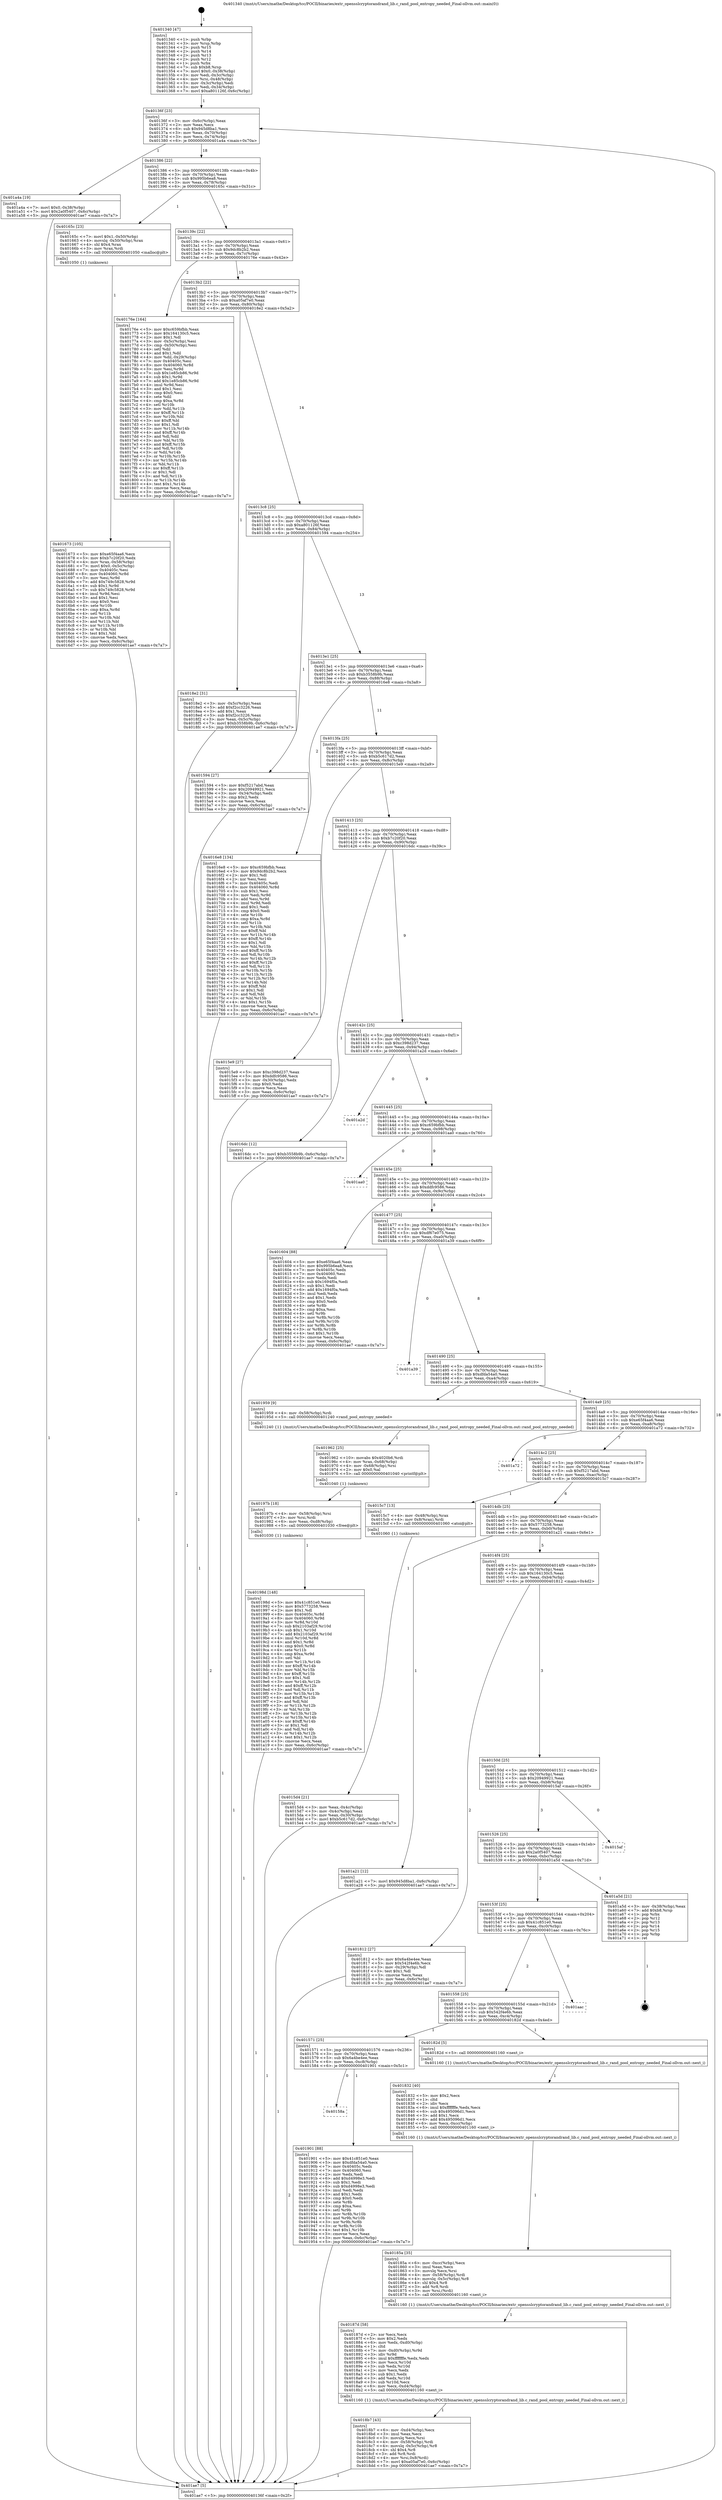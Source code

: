 digraph "0x401340" {
  label = "0x401340 (/mnt/c/Users/mathe/Desktop/tcc/POCII/binaries/extr_opensslcryptorandrand_lib.c_rand_pool_entropy_needed_Final-ollvm.out::main(0))"
  labelloc = "t"
  node[shape=record]

  Entry [label="",width=0.3,height=0.3,shape=circle,fillcolor=black,style=filled]
  "0x40136f" [label="{
     0x40136f [23]\l
     | [instrs]\l
     &nbsp;&nbsp;0x40136f \<+3\>: mov -0x6c(%rbp),%eax\l
     &nbsp;&nbsp;0x401372 \<+2\>: mov %eax,%ecx\l
     &nbsp;&nbsp;0x401374 \<+6\>: sub $0x945d8ba1,%ecx\l
     &nbsp;&nbsp;0x40137a \<+3\>: mov %eax,-0x70(%rbp)\l
     &nbsp;&nbsp;0x40137d \<+3\>: mov %ecx,-0x74(%rbp)\l
     &nbsp;&nbsp;0x401380 \<+6\>: je 0000000000401a4a \<main+0x70a\>\l
  }"]
  "0x401a4a" [label="{
     0x401a4a [19]\l
     | [instrs]\l
     &nbsp;&nbsp;0x401a4a \<+7\>: movl $0x0,-0x38(%rbp)\l
     &nbsp;&nbsp;0x401a51 \<+7\>: movl $0x2a0f5407,-0x6c(%rbp)\l
     &nbsp;&nbsp;0x401a58 \<+5\>: jmp 0000000000401ae7 \<main+0x7a7\>\l
  }"]
  "0x401386" [label="{
     0x401386 [22]\l
     | [instrs]\l
     &nbsp;&nbsp;0x401386 \<+5\>: jmp 000000000040138b \<main+0x4b\>\l
     &nbsp;&nbsp;0x40138b \<+3\>: mov -0x70(%rbp),%eax\l
     &nbsp;&nbsp;0x40138e \<+5\>: sub $0x995b6ea8,%eax\l
     &nbsp;&nbsp;0x401393 \<+3\>: mov %eax,-0x78(%rbp)\l
     &nbsp;&nbsp;0x401396 \<+6\>: je 000000000040165c \<main+0x31c\>\l
  }"]
  Exit [label="",width=0.3,height=0.3,shape=circle,fillcolor=black,style=filled,peripheries=2]
  "0x40165c" [label="{
     0x40165c [23]\l
     | [instrs]\l
     &nbsp;&nbsp;0x40165c \<+7\>: movl $0x1,-0x50(%rbp)\l
     &nbsp;&nbsp;0x401663 \<+4\>: movslq -0x50(%rbp),%rax\l
     &nbsp;&nbsp;0x401667 \<+4\>: shl $0x4,%rax\l
     &nbsp;&nbsp;0x40166b \<+3\>: mov %rax,%rdi\l
     &nbsp;&nbsp;0x40166e \<+5\>: call 0000000000401050 \<malloc@plt\>\l
     | [calls]\l
     &nbsp;&nbsp;0x401050 \{1\} (unknown)\l
  }"]
  "0x40139c" [label="{
     0x40139c [22]\l
     | [instrs]\l
     &nbsp;&nbsp;0x40139c \<+5\>: jmp 00000000004013a1 \<main+0x61\>\l
     &nbsp;&nbsp;0x4013a1 \<+3\>: mov -0x70(%rbp),%eax\l
     &nbsp;&nbsp;0x4013a4 \<+5\>: sub $0x9dc8b2b2,%eax\l
     &nbsp;&nbsp;0x4013a9 \<+3\>: mov %eax,-0x7c(%rbp)\l
     &nbsp;&nbsp;0x4013ac \<+6\>: je 000000000040176e \<main+0x42e\>\l
  }"]
  "0x40198d" [label="{
     0x40198d [148]\l
     | [instrs]\l
     &nbsp;&nbsp;0x40198d \<+5\>: mov $0x41c851e0,%eax\l
     &nbsp;&nbsp;0x401992 \<+5\>: mov $0x5773258,%ecx\l
     &nbsp;&nbsp;0x401997 \<+2\>: mov $0x1,%dl\l
     &nbsp;&nbsp;0x401999 \<+8\>: mov 0x40405c,%r8d\l
     &nbsp;&nbsp;0x4019a1 \<+8\>: mov 0x404060,%r9d\l
     &nbsp;&nbsp;0x4019a9 \<+3\>: mov %r8d,%r10d\l
     &nbsp;&nbsp;0x4019ac \<+7\>: sub $0x2103af29,%r10d\l
     &nbsp;&nbsp;0x4019b3 \<+4\>: sub $0x1,%r10d\l
     &nbsp;&nbsp;0x4019b7 \<+7\>: add $0x2103af29,%r10d\l
     &nbsp;&nbsp;0x4019be \<+4\>: imul %r10d,%r8d\l
     &nbsp;&nbsp;0x4019c2 \<+4\>: and $0x1,%r8d\l
     &nbsp;&nbsp;0x4019c6 \<+4\>: cmp $0x0,%r8d\l
     &nbsp;&nbsp;0x4019ca \<+4\>: sete %r11b\l
     &nbsp;&nbsp;0x4019ce \<+4\>: cmp $0xa,%r9d\l
     &nbsp;&nbsp;0x4019d2 \<+3\>: setl %bl\l
     &nbsp;&nbsp;0x4019d5 \<+3\>: mov %r11b,%r14b\l
     &nbsp;&nbsp;0x4019d8 \<+4\>: xor $0xff,%r14b\l
     &nbsp;&nbsp;0x4019dc \<+3\>: mov %bl,%r15b\l
     &nbsp;&nbsp;0x4019df \<+4\>: xor $0xff,%r15b\l
     &nbsp;&nbsp;0x4019e3 \<+3\>: xor $0x1,%dl\l
     &nbsp;&nbsp;0x4019e6 \<+3\>: mov %r14b,%r12b\l
     &nbsp;&nbsp;0x4019e9 \<+4\>: and $0xff,%r12b\l
     &nbsp;&nbsp;0x4019ed \<+3\>: and %dl,%r11b\l
     &nbsp;&nbsp;0x4019f0 \<+3\>: mov %r15b,%r13b\l
     &nbsp;&nbsp;0x4019f3 \<+4\>: and $0xff,%r13b\l
     &nbsp;&nbsp;0x4019f7 \<+2\>: and %dl,%bl\l
     &nbsp;&nbsp;0x4019f9 \<+3\>: or %r11b,%r12b\l
     &nbsp;&nbsp;0x4019fc \<+3\>: or %bl,%r13b\l
     &nbsp;&nbsp;0x4019ff \<+3\>: xor %r13b,%r12b\l
     &nbsp;&nbsp;0x401a02 \<+3\>: or %r15b,%r14b\l
     &nbsp;&nbsp;0x401a05 \<+4\>: xor $0xff,%r14b\l
     &nbsp;&nbsp;0x401a09 \<+3\>: or $0x1,%dl\l
     &nbsp;&nbsp;0x401a0c \<+3\>: and %dl,%r14b\l
     &nbsp;&nbsp;0x401a0f \<+3\>: or %r14b,%r12b\l
     &nbsp;&nbsp;0x401a12 \<+4\>: test $0x1,%r12b\l
     &nbsp;&nbsp;0x401a16 \<+3\>: cmovne %ecx,%eax\l
     &nbsp;&nbsp;0x401a19 \<+3\>: mov %eax,-0x6c(%rbp)\l
     &nbsp;&nbsp;0x401a1c \<+5\>: jmp 0000000000401ae7 \<main+0x7a7\>\l
  }"]
  "0x40176e" [label="{
     0x40176e [164]\l
     | [instrs]\l
     &nbsp;&nbsp;0x40176e \<+5\>: mov $0xc659bfbb,%eax\l
     &nbsp;&nbsp;0x401773 \<+5\>: mov $0x164130c5,%ecx\l
     &nbsp;&nbsp;0x401778 \<+2\>: mov $0x1,%dl\l
     &nbsp;&nbsp;0x40177a \<+3\>: mov -0x5c(%rbp),%esi\l
     &nbsp;&nbsp;0x40177d \<+3\>: cmp -0x50(%rbp),%esi\l
     &nbsp;&nbsp;0x401780 \<+4\>: setl %dil\l
     &nbsp;&nbsp;0x401784 \<+4\>: and $0x1,%dil\l
     &nbsp;&nbsp;0x401788 \<+4\>: mov %dil,-0x29(%rbp)\l
     &nbsp;&nbsp;0x40178c \<+7\>: mov 0x40405c,%esi\l
     &nbsp;&nbsp;0x401793 \<+8\>: mov 0x404060,%r8d\l
     &nbsp;&nbsp;0x40179b \<+3\>: mov %esi,%r9d\l
     &nbsp;&nbsp;0x40179e \<+7\>: sub $0x1e85cb86,%r9d\l
     &nbsp;&nbsp;0x4017a5 \<+4\>: sub $0x1,%r9d\l
     &nbsp;&nbsp;0x4017a9 \<+7\>: add $0x1e85cb86,%r9d\l
     &nbsp;&nbsp;0x4017b0 \<+4\>: imul %r9d,%esi\l
     &nbsp;&nbsp;0x4017b4 \<+3\>: and $0x1,%esi\l
     &nbsp;&nbsp;0x4017b7 \<+3\>: cmp $0x0,%esi\l
     &nbsp;&nbsp;0x4017ba \<+4\>: sete %dil\l
     &nbsp;&nbsp;0x4017be \<+4\>: cmp $0xa,%r8d\l
     &nbsp;&nbsp;0x4017c2 \<+4\>: setl %r10b\l
     &nbsp;&nbsp;0x4017c6 \<+3\>: mov %dil,%r11b\l
     &nbsp;&nbsp;0x4017c9 \<+4\>: xor $0xff,%r11b\l
     &nbsp;&nbsp;0x4017cd \<+3\>: mov %r10b,%bl\l
     &nbsp;&nbsp;0x4017d0 \<+3\>: xor $0xff,%bl\l
     &nbsp;&nbsp;0x4017d3 \<+3\>: xor $0x1,%dl\l
     &nbsp;&nbsp;0x4017d6 \<+3\>: mov %r11b,%r14b\l
     &nbsp;&nbsp;0x4017d9 \<+4\>: and $0xff,%r14b\l
     &nbsp;&nbsp;0x4017dd \<+3\>: and %dl,%dil\l
     &nbsp;&nbsp;0x4017e0 \<+3\>: mov %bl,%r15b\l
     &nbsp;&nbsp;0x4017e3 \<+4\>: and $0xff,%r15b\l
     &nbsp;&nbsp;0x4017e7 \<+3\>: and %dl,%r10b\l
     &nbsp;&nbsp;0x4017ea \<+3\>: or %dil,%r14b\l
     &nbsp;&nbsp;0x4017ed \<+3\>: or %r10b,%r15b\l
     &nbsp;&nbsp;0x4017f0 \<+3\>: xor %r15b,%r14b\l
     &nbsp;&nbsp;0x4017f3 \<+3\>: or %bl,%r11b\l
     &nbsp;&nbsp;0x4017f6 \<+4\>: xor $0xff,%r11b\l
     &nbsp;&nbsp;0x4017fa \<+3\>: or $0x1,%dl\l
     &nbsp;&nbsp;0x4017fd \<+3\>: and %dl,%r11b\l
     &nbsp;&nbsp;0x401800 \<+3\>: or %r11b,%r14b\l
     &nbsp;&nbsp;0x401803 \<+4\>: test $0x1,%r14b\l
     &nbsp;&nbsp;0x401807 \<+3\>: cmovne %ecx,%eax\l
     &nbsp;&nbsp;0x40180a \<+3\>: mov %eax,-0x6c(%rbp)\l
     &nbsp;&nbsp;0x40180d \<+5\>: jmp 0000000000401ae7 \<main+0x7a7\>\l
  }"]
  "0x4013b2" [label="{
     0x4013b2 [22]\l
     | [instrs]\l
     &nbsp;&nbsp;0x4013b2 \<+5\>: jmp 00000000004013b7 \<main+0x77\>\l
     &nbsp;&nbsp;0x4013b7 \<+3\>: mov -0x70(%rbp),%eax\l
     &nbsp;&nbsp;0x4013ba \<+5\>: sub $0xa05af7e0,%eax\l
     &nbsp;&nbsp;0x4013bf \<+3\>: mov %eax,-0x80(%rbp)\l
     &nbsp;&nbsp;0x4013c2 \<+6\>: je 00000000004018e2 \<main+0x5a2\>\l
  }"]
  "0x40197b" [label="{
     0x40197b [18]\l
     | [instrs]\l
     &nbsp;&nbsp;0x40197b \<+4\>: mov -0x58(%rbp),%rsi\l
     &nbsp;&nbsp;0x40197f \<+3\>: mov %rsi,%rdi\l
     &nbsp;&nbsp;0x401982 \<+6\>: mov %eax,-0xd8(%rbp)\l
     &nbsp;&nbsp;0x401988 \<+5\>: call 0000000000401030 \<free@plt\>\l
     | [calls]\l
     &nbsp;&nbsp;0x401030 \{1\} (unknown)\l
  }"]
  "0x4018e2" [label="{
     0x4018e2 [31]\l
     | [instrs]\l
     &nbsp;&nbsp;0x4018e2 \<+3\>: mov -0x5c(%rbp),%eax\l
     &nbsp;&nbsp;0x4018e5 \<+5\>: add $0xf2cc3226,%eax\l
     &nbsp;&nbsp;0x4018ea \<+3\>: add $0x1,%eax\l
     &nbsp;&nbsp;0x4018ed \<+5\>: sub $0xf2cc3226,%eax\l
     &nbsp;&nbsp;0x4018f2 \<+3\>: mov %eax,-0x5c(%rbp)\l
     &nbsp;&nbsp;0x4018f5 \<+7\>: movl $0xb3558b9b,-0x6c(%rbp)\l
     &nbsp;&nbsp;0x4018fc \<+5\>: jmp 0000000000401ae7 \<main+0x7a7\>\l
  }"]
  "0x4013c8" [label="{
     0x4013c8 [25]\l
     | [instrs]\l
     &nbsp;&nbsp;0x4013c8 \<+5\>: jmp 00000000004013cd \<main+0x8d\>\l
     &nbsp;&nbsp;0x4013cd \<+3\>: mov -0x70(%rbp),%eax\l
     &nbsp;&nbsp;0x4013d0 \<+5\>: sub $0xa801126f,%eax\l
     &nbsp;&nbsp;0x4013d5 \<+6\>: mov %eax,-0x84(%rbp)\l
     &nbsp;&nbsp;0x4013db \<+6\>: je 0000000000401594 \<main+0x254\>\l
  }"]
  "0x401962" [label="{
     0x401962 [25]\l
     | [instrs]\l
     &nbsp;&nbsp;0x401962 \<+10\>: movabs $0x4020b6,%rdi\l
     &nbsp;&nbsp;0x40196c \<+4\>: mov %rax,-0x68(%rbp)\l
     &nbsp;&nbsp;0x401970 \<+4\>: mov -0x68(%rbp),%rsi\l
     &nbsp;&nbsp;0x401974 \<+2\>: mov $0x0,%al\l
     &nbsp;&nbsp;0x401976 \<+5\>: call 0000000000401040 \<printf@plt\>\l
     | [calls]\l
     &nbsp;&nbsp;0x401040 \{1\} (unknown)\l
  }"]
  "0x401594" [label="{
     0x401594 [27]\l
     | [instrs]\l
     &nbsp;&nbsp;0x401594 \<+5\>: mov $0xf5217abd,%eax\l
     &nbsp;&nbsp;0x401599 \<+5\>: mov $0x20949921,%ecx\l
     &nbsp;&nbsp;0x40159e \<+3\>: mov -0x34(%rbp),%edx\l
     &nbsp;&nbsp;0x4015a1 \<+3\>: cmp $0x2,%edx\l
     &nbsp;&nbsp;0x4015a4 \<+3\>: cmovne %ecx,%eax\l
     &nbsp;&nbsp;0x4015a7 \<+3\>: mov %eax,-0x6c(%rbp)\l
     &nbsp;&nbsp;0x4015aa \<+5\>: jmp 0000000000401ae7 \<main+0x7a7\>\l
  }"]
  "0x4013e1" [label="{
     0x4013e1 [25]\l
     | [instrs]\l
     &nbsp;&nbsp;0x4013e1 \<+5\>: jmp 00000000004013e6 \<main+0xa6\>\l
     &nbsp;&nbsp;0x4013e6 \<+3\>: mov -0x70(%rbp),%eax\l
     &nbsp;&nbsp;0x4013e9 \<+5\>: sub $0xb3558b9b,%eax\l
     &nbsp;&nbsp;0x4013ee \<+6\>: mov %eax,-0x88(%rbp)\l
     &nbsp;&nbsp;0x4013f4 \<+6\>: je 00000000004016e8 \<main+0x3a8\>\l
  }"]
  "0x401ae7" [label="{
     0x401ae7 [5]\l
     | [instrs]\l
     &nbsp;&nbsp;0x401ae7 \<+5\>: jmp 000000000040136f \<main+0x2f\>\l
  }"]
  "0x401340" [label="{
     0x401340 [47]\l
     | [instrs]\l
     &nbsp;&nbsp;0x401340 \<+1\>: push %rbp\l
     &nbsp;&nbsp;0x401341 \<+3\>: mov %rsp,%rbp\l
     &nbsp;&nbsp;0x401344 \<+2\>: push %r15\l
     &nbsp;&nbsp;0x401346 \<+2\>: push %r14\l
     &nbsp;&nbsp;0x401348 \<+2\>: push %r13\l
     &nbsp;&nbsp;0x40134a \<+2\>: push %r12\l
     &nbsp;&nbsp;0x40134c \<+1\>: push %rbx\l
     &nbsp;&nbsp;0x40134d \<+7\>: sub $0xb8,%rsp\l
     &nbsp;&nbsp;0x401354 \<+7\>: movl $0x0,-0x38(%rbp)\l
     &nbsp;&nbsp;0x40135b \<+3\>: mov %edi,-0x3c(%rbp)\l
     &nbsp;&nbsp;0x40135e \<+4\>: mov %rsi,-0x48(%rbp)\l
     &nbsp;&nbsp;0x401362 \<+3\>: mov -0x3c(%rbp),%edi\l
     &nbsp;&nbsp;0x401365 \<+3\>: mov %edi,-0x34(%rbp)\l
     &nbsp;&nbsp;0x401368 \<+7\>: movl $0xa801126f,-0x6c(%rbp)\l
  }"]
  "0x40158a" [label="{
     0x40158a\l
  }", style=dashed]
  "0x4016e8" [label="{
     0x4016e8 [134]\l
     | [instrs]\l
     &nbsp;&nbsp;0x4016e8 \<+5\>: mov $0xc659bfbb,%eax\l
     &nbsp;&nbsp;0x4016ed \<+5\>: mov $0x9dc8b2b2,%ecx\l
     &nbsp;&nbsp;0x4016f2 \<+2\>: mov $0x1,%dl\l
     &nbsp;&nbsp;0x4016f4 \<+2\>: xor %esi,%esi\l
     &nbsp;&nbsp;0x4016f6 \<+7\>: mov 0x40405c,%edi\l
     &nbsp;&nbsp;0x4016fd \<+8\>: mov 0x404060,%r8d\l
     &nbsp;&nbsp;0x401705 \<+3\>: sub $0x1,%esi\l
     &nbsp;&nbsp;0x401708 \<+3\>: mov %edi,%r9d\l
     &nbsp;&nbsp;0x40170b \<+3\>: add %esi,%r9d\l
     &nbsp;&nbsp;0x40170e \<+4\>: imul %r9d,%edi\l
     &nbsp;&nbsp;0x401712 \<+3\>: and $0x1,%edi\l
     &nbsp;&nbsp;0x401715 \<+3\>: cmp $0x0,%edi\l
     &nbsp;&nbsp;0x401718 \<+4\>: sete %r10b\l
     &nbsp;&nbsp;0x40171c \<+4\>: cmp $0xa,%r8d\l
     &nbsp;&nbsp;0x401720 \<+4\>: setl %r11b\l
     &nbsp;&nbsp;0x401724 \<+3\>: mov %r10b,%bl\l
     &nbsp;&nbsp;0x401727 \<+3\>: xor $0xff,%bl\l
     &nbsp;&nbsp;0x40172a \<+3\>: mov %r11b,%r14b\l
     &nbsp;&nbsp;0x40172d \<+4\>: xor $0xff,%r14b\l
     &nbsp;&nbsp;0x401731 \<+3\>: xor $0x1,%dl\l
     &nbsp;&nbsp;0x401734 \<+3\>: mov %bl,%r15b\l
     &nbsp;&nbsp;0x401737 \<+4\>: and $0xff,%r15b\l
     &nbsp;&nbsp;0x40173b \<+3\>: and %dl,%r10b\l
     &nbsp;&nbsp;0x40173e \<+3\>: mov %r14b,%r12b\l
     &nbsp;&nbsp;0x401741 \<+4\>: and $0xff,%r12b\l
     &nbsp;&nbsp;0x401745 \<+3\>: and %dl,%r11b\l
     &nbsp;&nbsp;0x401748 \<+3\>: or %r10b,%r15b\l
     &nbsp;&nbsp;0x40174b \<+3\>: or %r11b,%r12b\l
     &nbsp;&nbsp;0x40174e \<+3\>: xor %r12b,%r15b\l
     &nbsp;&nbsp;0x401751 \<+3\>: or %r14b,%bl\l
     &nbsp;&nbsp;0x401754 \<+3\>: xor $0xff,%bl\l
     &nbsp;&nbsp;0x401757 \<+3\>: or $0x1,%dl\l
     &nbsp;&nbsp;0x40175a \<+2\>: and %dl,%bl\l
     &nbsp;&nbsp;0x40175c \<+3\>: or %bl,%r15b\l
     &nbsp;&nbsp;0x40175f \<+4\>: test $0x1,%r15b\l
     &nbsp;&nbsp;0x401763 \<+3\>: cmovne %ecx,%eax\l
     &nbsp;&nbsp;0x401766 \<+3\>: mov %eax,-0x6c(%rbp)\l
     &nbsp;&nbsp;0x401769 \<+5\>: jmp 0000000000401ae7 \<main+0x7a7\>\l
  }"]
  "0x4013fa" [label="{
     0x4013fa [25]\l
     | [instrs]\l
     &nbsp;&nbsp;0x4013fa \<+5\>: jmp 00000000004013ff \<main+0xbf\>\l
     &nbsp;&nbsp;0x4013ff \<+3\>: mov -0x70(%rbp),%eax\l
     &nbsp;&nbsp;0x401402 \<+5\>: sub $0xb5c617d2,%eax\l
     &nbsp;&nbsp;0x401407 \<+6\>: mov %eax,-0x8c(%rbp)\l
     &nbsp;&nbsp;0x40140d \<+6\>: je 00000000004015e9 \<main+0x2a9\>\l
  }"]
  "0x401901" [label="{
     0x401901 [88]\l
     | [instrs]\l
     &nbsp;&nbsp;0x401901 \<+5\>: mov $0x41c851e0,%eax\l
     &nbsp;&nbsp;0x401906 \<+5\>: mov $0xdfda54a0,%ecx\l
     &nbsp;&nbsp;0x40190b \<+7\>: mov 0x40405c,%edx\l
     &nbsp;&nbsp;0x401912 \<+7\>: mov 0x404060,%esi\l
     &nbsp;&nbsp;0x401919 \<+2\>: mov %edx,%edi\l
     &nbsp;&nbsp;0x40191b \<+6\>: add $0xd4998e3,%edi\l
     &nbsp;&nbsp;0x401921 \<+3\>: sub $0x1,%edi\l
     &nbsp;&nbsp;0x401924 \<+6\>: sub $0xd4998e3,%edi\l
     &nbsp;&nbsp;0x40192a \<+3\>: imul %edi,%edx\l
     &nbsp;&nbsp;0x40192d \<+3\>: and $0x1,%edx\l
     &nbsp;&nbsp;0x401930 \<+3\>: cmp $0x0,%edx\l
     &nbsp;&nbsp;0x401933 \<+4\>: sete %r8b\l
     &nbsp;&nbsp;0x401937 \<+3\>: cmp $0xa,%esi\l
     &nbsp;&nbsp;0x40193a \<+4\>: setl %r9b\l
     &nbsp;&nbsp;0x40193e \<+3\>: mov %r8b,%r10b\l
     &nbsp;&nbsp;0x401941 \<+3\>: and %r9b,%r10b\l
     &nbsp;&nbsp;0x401944 \<+3\>: xor %r9b,%r8b\l
     &nbsp;&nbsp;0x401947 \<+3\>: or %r8b,%r10b\l
     &nbsp;&nbsp;0x40194a \<+4\>: test $0x1,%r10b\l
     &nbsp;&nbsp;0x40194e \<+3\>: cmovne %ecx,%eax\l
     &nbsp;&nbsp;0x401951 \<+3\>: mov %eax,-0x6c(%rbp)\l
     &nbsp;&nbsp;0x401954 \<+5\>: jmp 0000000000401ae7 \<main+0x7a7\>\l
  }"]
  "0x4015e9" [label="{
     0x4015e9 [27]\l
     | [instrs]\l
     &nbsp;&nbsp;0x4015e9 \<+5\>: mov $0xc398d237,%eax\l
     &nbsp;&nbsp;0x4015ee \<+5\>: mov $0xddfc9586,%ecx\l
     &nbsp;&nbsp;0x4015f3 \<+3\>: mov -0x30(%rbp),%edx\l
     &nbsp;&nbsp;0x4015f6 \<+3\>: cmp $0x0,%edx\l
     &nbsp;&nbsp;0x4015f9 \<+3\>: cmove %ecx,%eax\l
     &nbsp;&nbsp;0x4015fc \<+3\>: mov %eax,-0x6c(%rbp)\l
     &nbsp;&nbsp;0x4015ff \<+5\>: jmp 0000000000401ae7 \<main+0x7a7\>\l
  }"]
  "0x401413" [label="{
     0x401413 [25]\l
     | [instrs]\l
     &nbsp;&nbsp;0x401413 \<+5\>: jmp 0000000000401418 \<main+0xd8\>\l
     &nbsp;&nbsp;0x401418 \<+3\>: mov -0x70(%rbp),%eax\l
     &nbsp;&nbsp;0x40141b \<+5\>: sub $0xb7c20f20,%eax\l
     &nbsp;&nbsp;0x401420 \<+6\>: mov %eax,-0x90(%rbp)\l
     &nbsp;&nbsp;0x401426 \<+6\>: je 00000000004016dc \<main+0x39c\>\l
  }"]
  "0x4018b7" [label="{
     0x4018b7 [43]\l
     | [instrs]\l
     &nbsp;&nbsp;0x4018b7 \<+6\>: mov -0xd4(%rbp),%ecx\l
     &nbsp;&nbsp;0x4018bd \<+3\>: imul %eax,%ecx\l
     &nbsp;&nbsp;0x4018c0 \<+3\>: movslq %ecx,%rsi\l
     &nbsp;&nbsp;0x4018c3 \<+4\>: mov -0x58(%rbp),%rdi\l
     &nbsp;&nbsp;0x4018c7 \<+4\>: movslq -0x5c(%rbp),%r8\l
     &nbsp;&nbsp;0x4018cb \<+4\>: shl $0x4,%r8\l
     &nbsp;&nbsp;0x4018cf \<+3\>: add %r8,%rdi\l
     &nbsp;&nbsp;0x4018d2 \<+4\>: mov %rsi,0x8(%rdi)\l
     &nbsp;&nbsp;0x4018d6 \<+7\>: movl $0xa05af7e0,-0x6c(%rbp)\l
     &nbsp;&nbsp;0x4018dd \<+5\>: jmp 0000000000401ae7 \<main+0x7a7\>\l
  }"]
  "0x4016dc" [label="{
     0x4016dc [12]\l
     | [instrs]\l
     &nbsp;&nbsp;0x4016dc \<+7\>: movl $0xb3558b9b,-0x6c(%rbp)\l
     &nbsp;&nbsp;0x4016e3 \<+5\>: jmp 0000000000401ae7 \<main+0x7a7\>\l
  }"]
  "0x40142c" [label="{
     0x40142c [25]\l
     | [instrs]\l
     &nbsp;&nbsp;0x40142c \<+5\>: jmp 0000000000401431 \<main+0xf1\>\l
     &nbsp;&nbsp;0x401431 \<+3\>: mov -0x70(%rbp),%eax\l
     &nbsp;&nbsp;0x401434 \<+5\>: sub $0xc398d237,%eax\l
     &nbsp;&nbsp;0x401439 \<+6\>: mov %eax,-0x94(%rbp)\l
     &nbsp;&nbsp;0x40143f \<+6\>: je 0000000000401a2d \<main+0x6ed\>\l
  }"]
  "0x40187d" [label="{
     0x40187d [58]\l
     | [instrs]\l
     &nbsp;&nbsp;0x40187d \<+2\>: xor %ecx,%ecx\l
     &nbsp;&nbsp;0x40187f \<+5\>: mov $0x2,%edx\l
     &nbsp;&nbsp;0x401884 \<+6\>: mov %edx,-0xd0(%rbp)\l
     &nbsp;&nbsp;0x40188a \<+1\>: cltd\l
     &nbsp;&nbsp;0x40188b \<+7\>: mov -0xd0(%rbp),%r9d\l
     &nbsp;&nbsp;0x401892 \<+3\>: idiv %r9d\l
     &nbsp;&nbsp;0x401895 \<+6\>: imul $0xfffffffe,%edx,%edx\l
     &nbsp;&nbsp;0x40189b \<+3\>: mov %ecx,%r10d\l
     &nbsp;&nbsp;0x40189e \<+3\>: sub %edx,%r10d\l
     &nbsp;&nbsp;0x4018a1 \<+2\>: mov %ecx,%edx\l
     &nbsp;&nbsp;0x4018a3 \<+3\>: sub $0x1,%edx\l
     &nbsp;&nbsp;0x4018a6 \<+3\>: add %edx,%r10d\l
     &nbsp;&nbsp;0x4018a9 \<+3\>: sub %r10d,%ecx\l
     &nbsp;&nbsp;0x4018ac \<+6\>: mov %ecx,-0xd4(%rbp)\l
     &nbsp;&nbsp;0x4018b2 \<+5\>: call 0000000000401160 \<next_i\>\l
     | [calls]\l
     &nbsp;&nbsp;0x401160 \{1\} (/mnt/c/Users/mathe/Desktop/tcc/POCII/binaries/extr_opensslcryptorandrand_lib.c_rand_pool_entropy_needed_Final-ollvm.out::next_i)\l
  }"]
  "0x401a2d" [label="{
     0x401a2d\l
  }", style=dashed]
  "0x401445" [label="{
     0x401445 [25]\l
     | [instrs]\l
     &nbsp;&nbsp;0x401445 \<+5\>: jmp 000000000040144a \<main+0x10a\>\l
     &nbsp;&nbsp;0x40144a \<+3\>: mov -0x70(%rbp),%eax\l
     &nbsp;&nbsp;0x40144d \<+5\>: sub $0xc659bfbb,%eax\l
     &nbsp;&nbsp;0x401452 \<+6\>: mov %eax,-0x98(%rbp)\l
     &nbsp;&nbsp;0x401458 \<+6\>: je 0000000000401aa0 \<main+0x760\>\l
  }"]
  "0x40185a" [label="{
     0x40185a [35]\l
     | [instrs]\l
     &nbsp;&nbsp;0x40185a \<+6\>: mov -0xcc(%rbp),%ecx\l
     &nbsp;&nbsp;0x401860 \<+3\>: imul %eax,%ecx\l
     &nbsp;&nbsp;0x401863 \<+3\>: movslq %ecx,%rsi\l
     &nbsp;&nbsp;0x401866 \<+4\>: mov -0x58(%rbp),%rdi\l
     &nbsp;&nbsp;0x40186a \<+4\>: movslq -0x5c(%rbp),%r8\l
     &nbsp;&nbsp;0x40186e \<+4\>: shl $0x4,%r8\l
     &nbsp;&nbsp;0x401872 \<+3\>: add %r8,%rdi\l
     &nbsp;&nbsp;0x401875 \<+3\>: mov %rsi,(%rdi)\l
     &nbsp;&nbsp;0x401878 \<+5\>: call 0000000000401160 \<next_i\>\l
     | [calls]\l
     &nbsp;&nbsp;0x401160 \{1\} (/mnt/c/Users/mathe/Desktop/tcc/POCII/binaries/extr_opensslcryptorandrand_lib.c_rand_pool_entropy_needed_Final-ollvm.out::next_i)\l
  }"]
  "0x401aa0" [label="{
     0x401aa0\l
  }", style=dashed]
  "0x40145e" [label="{
     0x40145e [25]\l
     | [instrs]\l
     &nbsp;&nbsp;0x40145e \<+5\>: jmp 0000000000401463 \<main+0x123\>\l
     &nbsp;&nbsp;0x401463 \<+3\>: mov -0x70(%rbp),%eax\l
     &nbsp;&nbsp;0x401466 \<+5\>: sub $0xddfc9586,%eax\l
     &nbsp;&nbsp;0x40146b \<+6\>: mov %eax,-0x9c(%rbp)\l
     &nbsp;&nbsp;0x401471 \<+6\>: je 0000000000401604 \<main+0x2c4\>\l
  }"]
  "0x401832" [label="{
     0x401832 [40]\l
     | [instrs]\l
     &nbsp;&nbsp;0x401832 \<+5\>: mov $0x2,%ecx\l
     &nbsp;&nbsp;0x401837 \<+1\>: cltd\l
     &nbsp;&nbsp;0x401838 \<+2\>: idiv %ecx\l
     &nbsp;&nbsp;0x40183a \<+6\>: imul $0xfffffffe,%edx,%ecx\l
     &nbsp;&nbsp;0x401840 \<+6\>: sub $0x495096d1,%ecx\l
     &nbsp;&nbsp;0x401846 \<+3\>: add $0x1,%ecx\l
     &nbsp;&nbsp;0x401849 \<+6\>: add $0x495096d1,%ecx\l
     &nbsp;&nbsp;0x40184f \<+6\>: mov %ecx,-0xcc(%rbp)\l
     &nbsp;&nbsp;0x401855 \<+5\>: call 0000000000401160 \<next_i\>\l
     | [calls]\l
     &nbsp;&nbsp;0x401160 \{1\} (/mnt/c/Users/mathe/Desktop/tcc/POCII/binaries/extr_opensslcryptorandrand_lib.c_rand_pool_entropy_needed_Final-ollvm.out::next_i)\l
  }"]
  "0x401604" [label="{
     0x401604 [88]\l
     | [instrs]\l
     &nbsp;&nbsp;0x401604 \<+5\>: mov $0xe65f4aa6,%eax\l
     &nbsp;&nbsp;0x401609 \<+5\>: mov $0x995b6ea8,%ecx\l
     &nbsp;&nbsp;0x40160e \<+7\>: mov 0x40405c,%edx\l
     &nbsp;&nbsp;0x401615 \<+7\>: mov 0x404060,%esi\l
     &nbsp;&nbsp;0x40161c \<+2\>: mov %edx,%edi\l
     &nbsp;&nbsp;0x40161e \<+6\>: sub $0x1694f0a,%edi\l
     &nbsp;&nbsp;0x401624 \<+3\>: sub $0x1,%edi\l
     &nbsp;&nbsp;0x401627 \<+6\>: add $0x1694f0a,%edi\l
     &nbsp;&nbsp;0x40162d \<+3\>: imul %edi,%edx\l
     &nbsp;&nbsp;0x401630 \<+3\>: and $0x1,%edx\l
     &nbsp;&nbsp;0x401633 \<+3\>: cmp $0x0,%edx\l
     &nbsp;&nbsp;0x401636 \<+4\>: sete %r8b\l
     &nbsp;&nbsp;0x40163a \<+3\>: cmp $0xa,%esi\l
     &nbsp;&nbsp;0x40163d \<+4\>: setl %r9b\l
     &nbsp;&nbsp;0x401641 \<+3\>: mov %r8b,%r10b\l
     &nbsp;&nbsp;0x401644 \<+3\>: and %r9b,%r10b\l
     &nbsp;&nbsp;0x401647 \<+3\>: xor %r9b,%r8b\l
     &nbsp;&nbsp;0x40164a \<+3\>: or %r8b,%r10b\l
     &nbsp;&nbsp;0x40164d \<+4\>: test $0x1,%r10b\l
     &nbsp;&nbsp;0x401651 \<+3\>: cmovne %ecx,%eax\l
     &nbsp;&nbsp;0x401654 \<+3\>: mov %eax,-0x6c(%rbp)\l
     &nbsp;&nbsp;0x401657 \<+5\>: jmp 0000000000401ae7 \<main+0x7a7\>\l
  }"]
  "0x401477" [label="{
     0x401477 [25]\l
     | [instrs]\l
     &nbsp;&nbsp;0x401477 \<+5\>: jmp 000000000040147c \<main+0x13c\>\l
     &nbsp;&nbsp;0x40147c \<+3\>: mov -0x70(%rbp),%eax\l
     &nbsp;&nbsp;0x40147f \<+5\>: sub $0xdf67e075,%eax\l
     &nbsp;&nbsp;0x401484 \<+6\>: mov %eax,-0xa0(%rbp)\l
     &nbsp;&nbsp;0x40148a \<+6\>: je 0000000000401a39 \<main+0x6f9\>\l
  }"]
  "0x401571" [label="{
     0x401571 [25]\l
     | [instrs]\l
     &nbsp;&nbsp;0x401571 \<+5\>: jmp 0000000000401576 \<main+0x236\>\l
     &nbsp;&nbsp;0x401576 \<+3\>: mov -0x70(%rbp),%eax\l
     &nbsp;&nbsp;0x401579 \<+5\>: sub $0x6a4be4ee,%eax\l
     &nbsp;&nbsp;0x40157e \<+6\>: mov %eax,-0xc8(%rbp)\l
     &nbsp;&nbsp;0x401584 \<+6\>: je 0000000000401901 \<main+0x5c1\>\l
  }"]
  "0x401a39" [label="{
     0x401a39\l
  }", style=dashed]
  "0x401490" [label="{
     0x401490 [25]\l
     | [instrs]\l
     &nbsp;&nbsp;0x401490 \<+5\>: jmp 0000000000401495 \<main+0x155\>\l
     &nbsp;&nbsp;0x401495 \<+3\>: mov -0x70(%rbp),%eax\l
     &nbsp;&nbsp;0x401498 \<+5\>: sub $0xdfda54a0,%eax\l
     &nbsp;&nbsp;0x40149d \<+6\>: mov %eax,-0xa4(%rbp)\l
     &nbsp;&nbsp;0x4014a3 \<+6\>: je 0000000000401959 \<main+0x619\>\l
  }"]
  "0x40182d" [label="{
     0x40182d [5]\l
     | [instrs]\l
     &nbsp;&nbsp;0x40182d \<+5\>: call 0000000000401160 \<next_i\>\l
     | [calls]\l
     &nbsp;&nbsp;0x401160 \{1\} (/mnt/c/Users/mathe/Desktop/tcc/POCII/binaries/extr_opensslcryptorandrand_lib.c_rand_pool_entropy_needed_Final-ollvm.out::next_i)\l
  }"]
  "0x401959" [label="{
     0x401959 [9]\l
     | [instrs]\l
     &nbsp;&nbsp;0x401959 \<+4\>: mov -0x58(%rbp),%rdi\l
     &nbsp;&nbsp;0x40195d \<+5\>: call 0000000000401240 \<rand_pool_entropy_needed\>\l
     | [calls]\l
     &nbsp;&nbsp;0x401240 \{1\} (/mnt/c/Users/mathe/Desktop/tcc/POCII/binaries/extr_opensslcryptorandrand_lib.c_rand_pool_entropy_needed_Final-ollvm.out::rand_pool_entropy_needed)\l
  }"]
  "0x4014a9" [label="{
     0x4014a9 [25]\l
     | [instrs]\l
     &nbsp;&nbsp;0x4014a9 \<+5\>: jmp 00000000004014ae \<main+0x16e\>\l
     &nbsp;&nbsp;0x4014ae \<+3\>: mov -0x70(%rbp),%eax\l
     &nbsp;&nbsp;0x4014b1 \<+5\>: sub $0xe65f4aa6,%eax\l
     &nbsp;&nbsp;0x4014b6 \<+6\>: mov %eax,-0xa8(%rbp)\l
     &nbsp;&nbsp;0x4014bc \<+6\>: je 0000000000401a72 \<main+0x732\>\l
  }"]
  "0x401558" [label="{
     0x401558 [25]\l
     | [instrs]\l
     &nbsp;&nbsp;0x401558 \<+5\>: jmp 000000000040155d \<main+0x21d\>\l
     &nbsp;&nbsp;0x40155d \<+3\>: mov -0x70(%rbp),%eax\l
     &nbsp;&nbsp;0x401560 \<+5\>: sub $0x542f4e6b,%eax\l
     &nbsp;&nbsp;0x401565 \<+6\>: mov %eax,-0xc4(%rbp)\l
     &nbsp;&nbsp;0x40156b \<+6\>: je 000000000040182d \<main+0x4ed\>\l
  }"]
  "0x401a72" [label="{
     0x401a72\l
  }", style=dashed]
  "0x4014c2" [label="{
     0x4014c2 [25]\l
     | [instrs]\l
     &nbsp;&nbsp;0x4014c2 \<+5\>: jmp 00000000004014c7 \<main+0x187\>\l
     &nbsp;&nbsp;0x4014c7 \<+3\>: mov -0x70(%rbp),%eax\l
     &nbsp;&nbsp;0x4014ca \<+5\>: sub $0xf5217abd,%eax\l
     &nbsp;&nbsp;0x4014cf \<+6\>: mov %eax,-0xac(%rbp)\l
     &nbsp;&nbsp;0x4014d5 \<+6\>: je 00000000004015c7 \<main+0x287\>\l
  }"]
  "0x401aac" [label="{
     0x401aac\l
  }", style=dashed]
  "0x4015c7" [label="{
     0x4015c7 [13]\l
     | [instrs]\l
     &nbsp;&nbsp;0x4015c7 \<+4\>: mov -0x48(%rbp),%rax\l
     &nbsp;&nbsp;0x4015cb \<+4\>: mov 0x8(%rax),%rdi\l
     &nbsp;&nbsp;0x4015cf \<+5\>: call 0000000000401060 \<atoi@plt\>\l
     | [calls]\l
     &nbsp;&nbsp;0x401060 \{1\} (unknown)\l
  }"]
  "0x4014db" [label="{
     0x4014db [25]\l
     | [instrs]\l
     &nbsp;&nbsp;0x4014db \<+5\>: jmp 00000000004014e0 \<main+0x1a0\>\l
     &nbsp;&nbsp;0x4014e0 \<+3\>: mov -0x70(%rbp),%eax\l
     &nbsp;&nbsp;0x4014e3 \<+5\>: sub $0x5773258,%eax\l
     &nbsp;&nbsp;0x4014e8 \<+6\>: mov %eax,-0xb0(%rbp)\l
     &nbsp;&nbsp;0x4014ee \<+6\>: je 0000000000401a21 \<main+0x6e1\>\l
  }"]
  "0x4015d4" [label="{
     0x4015d4 [21]\l
     | [instrs]\l
     &nbsp;&nbsp;0x4015d4 \<+3\>: mov %eax,-0x4c(%rbp)\l
     &nbsp;&nbsp;0x4015d7 \<+3\>: mov -0x4c(%rbp),%eax\l
     &nbsp;&nbsp;0x4015da \<+3\>: mov %eax,-0x30(%rbp)\l
     &nbsp;&nbsp;0x4015dd \<+7\>: movl $0xb5c617d2,-0x6c(%rbp)\l
     &nbsp;&nbsp;0x4015e4 \<+5\>: jmp 0000000000401ae7 \<main+0x7a7\>\l
  }"]
  "0x401673" [label="{
     0x401673 [105]\l
     | [instrs]\l
     &nbsp;&nbsp;0x401673 \<+5\>: mov $0xe65f4aa6,%ecx\l
     &nbsp;&nbsp;0x401678 \<+5\>: mov $0xb7c20f20,%edx\l
     &nbsp;&nbsp;0x40167d \<+4\>: mov %rax,-0x58(%rbp)\l
     &nbsp;&nbsp;0x401681 \<+7\>: movl $0x0,-0x5c(%rbp)\l
     &nbsp;&nbsp;0x401688 \<+7\>: mov 0x40405c,%esi\l
     &nbsp;&nbsp;0x40168f \<+8\>: mov 0x404060,%r8d\l
     &nbsp;&nbsp;0x401697 \<+3\>: mov %esi,%r9d\l
     &nbsp;&nbsp;0x40169a \<+7\>: add $0x749c5828,%r9d\l
     &nbsp;&nbsp;0x4016a1 \<+4\>: sub $0x1,%r9d\l
     &nbsp;&nbsp;0x4016a5 \<+7\>: sub $0x749c5828,%r9d\l
     &nbsp;&nbsp;0x4016ac \<+4\>: imul %r9d,%esi\l
     &nbsp;&nbsp;0x4016b0 \<+3\>: and $0x1,%esi\l
     &nbsp;&nbsp;0x4016b3 \<+3\>: cmp $0x0,%esi\l
     &nbsp;&nbsp;0x4016b6 \<+4\>: sete %r10b\l
     &nbsp;&nbsp;0x4016ba \<+4\>: cmp $0xa,%r8d\l
     &nbsp;&nbsp;0x4016be \<+4\>: setl %r11b\l
     &nbsp;&nbsp;0x4016c2 \<+3\>: mov %r10b,%bl\l
     &nbsp;&nbsp;0x4016c5 \<+3\>: and %r11b,%bl\l
     &nbsp;&nbsp;0x4016c8 \<+3\>: xor %r11b,%r10b\l
     &nbsp;&nbsp;0x4016cb \<+3\>: or %r10b,%bl\l
     &nbsp;&nbsp;0x4016ce \<+3\>: test $0x1,%bl\l
     &nbsp;&nbsp;0x4016d1 \<+3\>: cmovne %edx,%ecx\l
     &nbsp;&nbsp;0x4016d4 \<+3\>: mov %ecx,-0x6c(%rbp)\l
     &nbsp;&nbsp;0x4016d7 \<+5\>: jmp 0000000000401ae7 \<main+0x7a7\>\l
  }"]
  "0x40153f" [label="{
     0x40153f [25]\l
     | [instrs]\l
     &nbsp;&nbsp;0x40153f \<+5\>: jmp 0000000000401544 \<main+0x204\>\l
     &nbsp;&nbsp;0x401544 \<+3\>: mov -0x70(%rbp),%eax\l
     &nbsp;&nbsp;0x401547 \<+5\>: sub $0x41c851e0,%eax\l
     &nbsp;&nbsp;0x40154c \<+6\>: mov %eax,-0xc0(%rbp)\l
     &nbsp;&nbsp;0x401552 \<+6\>: je 0000000000401aac \<main+0x76c\>\l
  }"]
  "0x401a21" [label="{
     0x401a21 [12]\l
     | [instrs]\l
     &nbsp;&nbsp;0x401a21 \<+7\>: movl $0x945d8ba1,-0x6c(%rbp)\l
     &nbsp;&nbsp;0x401a28 \<+5\>: jmp 0000000000401ae7 \<main+0x7a7\>\l
  }"]
  "0x4014f4" [label="{
     0x4014f4 [25]\l
     | [instrs]\l
     &nbsp;&nbsp;0x4014f4 \<+5\>: jmp 00000000004014f9 \<main+0x1b9\>\l
     &nbsp;&nbsp;0x4014f9 \<+3\>: mov -0x70(%rbp),%eax\l
     &nbsp;&nbsp;0x4014fc \<+5\>: sub $0x164130c5,%eax\l
     &nbsp;&nbsp;0x401501 \<+6\>: mov %eax,-0xb4(%rbp)\l
     &nbsp;&nbsp;0x401507 \<+6\>: je 0000000000401812 \<main+0x4d2\>\l
  }"]
  "0x401a5d" [label="{
     0x401a5d [21]\l
     | [instrs]\l
     &nbsp;&nbsp;0x401a5d \<+3\>: mov -0x38(%rbp),%eax\l
     &nbsp;&nbsp;0x401a60 \<+7\>: add $0xb8,%rsp\l
     &nbsp;&nbsp;0x401a67 \<+1\>: pop %rbx\l
     &nbsp;&nbsp;0x401a68 \<+2\>: pop %r12\l
     &nbsp;&nbsp;0x401a6a \<+2\>: pop %r13\l
     &nbsp;&nbsp;0x401a6c \<+2\>: pop %r14\l
     &nbsp;&nbsp;0x401a6e \<+2\>: pop %r15\l
     &nbsp;&nbsp;0x401a70 \<+1\>: pop %rbp\l
     &nbsp;&nbsp;0x401a71 \<+1\>: ret\l
  }"]
  "0x401812" [label="{
     0x401812 [27]\l
     | [instrs]\l
     &nbsp;&nbsp;0x401812 \<+5\>: mov $0x6a4be4ee,%eax\l
     &nbsp;&nbsp;0x401817 \<+5\>: mov $0x542f4e6b,%ecx\l
     &nbsp;&nbsp;0x40181c \<+3\>: mov -0x29(%rbp),%dl\l
     &nbsp;&nbsp;0x40181f \<+3\>: test $0x1,%dl\l
     &nbsp;&nbsp;0x401822 \<+3\>: cmovne %ecx,%eax\l
     &nbsp;&nbsp;0x401825 \<+3\>: mov %eax,-0x6c(%rbp)\l
     &nbsp;&nbsp;0x401828 \<+5\>: jmp 0000000000401ae7 \<main+0x7a7\>\l
  }"]
  "0x40150d" [label="{
     0x40150d [25]\l
     | [instrs]\l
     &nbsp;&nbsp;0x40150d \<+5\>: jmp 0000000000401512 \<main+0x1d2\>\l
     &nbsp;&nbsp;0x401512 \<+3\>: mov -0x70(%rbp),%eax\l
     &nbsp;&nbsp;0x401515 \<+5\>: sub $0x20949921,%eax\l
     &nbsp;&nbsp;0x40151a \<+6\>: mov %eax,-0xb8(%rbp)\l
     &nbsp;&nbsp;0x401520 \<+6\>: je 00000000004015af \<main+0x26f\>\l
  }"]
  "0x401526" [label="{
     0x401526 [25]\l
     | [instrs]\l
     &nbsp;&nbsp;0x401526 \<+5\>: jmp 000000000040152b \<main+0x1eb\>\l
     &nbsp;&nbsp;0x40152b \<+3\>: mov -0x70(%rbp),%eax\l
     &nbsp;&nbsp;0x40152e \<+5\>: sub $0x2a0f5407,%eax\l
     &nbsp;&nbsp;0x401533 \<+6\>: mov %eax,-0xbc(%rbp)\l
     &nbsp;&nbsp;0x401539 \<+6\>: je 0000000000401a5d \<main+0x71d\>\l
  }"]
  "0x4015af" [label="{
     0x4015af\l
  }", style=dashed]
  Entry -> "0x401340" [label=" 1"]
  "0x40136f" -> "0x401a4a" [label=" 1"]
  "0x40136f" -> "0x401386" [label=" 18"]
  "0x401a5d" -> Exit [label=" 1"]
  "0x401386" -> "0x40165c" [label=" 1"]
  "0x401386" -> "0x40139c" [label=" 17"]
  "0x401a4a" -> "0x401ae7" [label=" 1"]
  "0x40139c" -> "0x40176e" [label=" 2"]
  "0x40139c" -> "0x4013b2" [label=" 15"]
  "0x401a21" -> "0x401ae7" [label=" 1"]
  "0x4013b2" -> "0x4018e2" [label=" 1"]
  "0x4013b2" -> "0x4013c8" [label=" 14"]
  "0x40198d" -> "0x401ae7" [label=" 1"]
  "0x4013c8" -> "0x401594" [label=" 1"]
  "0x4013c8" -> "0x4013e1" [label=" 13"]
  "0x401594" -> "0x401ae7" [label=" 1"]
  "0x401340" -> "0x40136f" [label=" 1"]
  "0x401ae7" -> "0x40136f" [label=" 18"]
  "0x40197b" -> "0x40198d" [label=" 1"]
  "0x4013e1" -> "0x4016e8" [label=" 2"]
  "0x4013e1" -> "0x4013fa" [label=" 11"]
  "0x401962" -> "0x40197b" [label=" 1"]
  "0x4013fa" -> "0x4015e9" [label=" 1"]
  "0x4013fa" -> "0x401413" [label=" 10"]
  "0x401959" -> "0x401962" [label=" 1"]
  "0x401413" -> "0x4016dc" [label=" 1"]
  "0x401413" -> "0x40142c" [label=" 9"]
  "0x401571" -> "0x40158a" [label=" 0"]
  "0x40142c" -> "0x401a2d" [label=" 0"]
  "0x40142c" -> "0x401445" [label=" 9"]
  "0x401571" -> "0x401901" [label=" 1"]
  "0x401445" -> "0x401aa0" [label=" 0"]
  "0x401445" -> "0x40145e" [label=" 9"]
  "0x401901" -> "0x401ae7" [label=" 1"]
  "0x40145e" -> "0x401604" [label=" 1"]
  "0x40145e" -> "0x401477" [label=" 8"]
  "0x4018e2" -> "0x401ae7" [label=" 1"]
  "0x401477" -> "0x401a39" [label=" 0"]
  "0x401477" -> "0x401490" [label=" 8"]
  "0x4018b7" -> "0x401ae7" [label=" 1"]
  "0x401490" -> "0x401959" [label=" 1"]
  "0x401490" -> "0x4014a9" [label=" 7"]
  "0x40187d" -> "0x4018b7" [label=" 1"]
  "0x4014a9" -> "0x401a72" [label=" 0"]
  "0x4014a9" -> "0x4014c2" [label=" 7"]
  "0x401832" -> "0x40185a" [label=" 1"]
  "0x4014c2" -> "0x4015c7" [label=" 1"]
  "0x4014c2" -> "0x4014db" [label=" 6"]
  "0x4015c7" -> "0x4015d4" [label=" 1"]
  "0x4015d4" -> "0x401ae7" [label=" 1"]
  "0x4015e9" -> "0x401ae7" [label=" 1"]
  "0x401604" -> "0x401ae7" [label=" 1"]
  "0x40165c" -> "0x401673" [label=" 1"]
  "0x401673" -> "0x401ae7" [label=" 1"]
  "0x4016dc" -> "0x401ae7" [label=" 1"]
  "0x4016e8" -> "0x401ae7" [label=" 2"]
  "0x40176e" -> "0x401ae7" [label=" 2"]
  "0x40182d" -> "0x401832" [label=" 1"]
  "0x4014db" -> "0x401a21" [label=" 1"]
  "0x4014db" -> "0x4014f4" [label=" 5"]
  "0x401558" -> "0x40182d" [label=" 1"]
  "0x4014f4" -> "0x401812" [label=" 2"]
  "0x4014f4" -> "0x40150d" [label=" 3"]
  "0x401812" -> "0x401ae7" [label=" 2"]
  "0x40185a" -> "0x40187d" [label=" 1"]
  "0x40150d" -> "0x4015af" [label=" 0"]
  "0x40150d" -> "0x401526" [label=" 3"]
  "0x40153f" -> "0x401558" [label=" 2"]
  "0x401526" -> "0x401a5d" [label=" 1"]
  "0x401526" -> "0x40153f" [label=" 2"]
  "0x401558" -> "0x401571" [label=" 1"]
  "0x40153f" -> "0x401aac" [label=" 0"]
}
